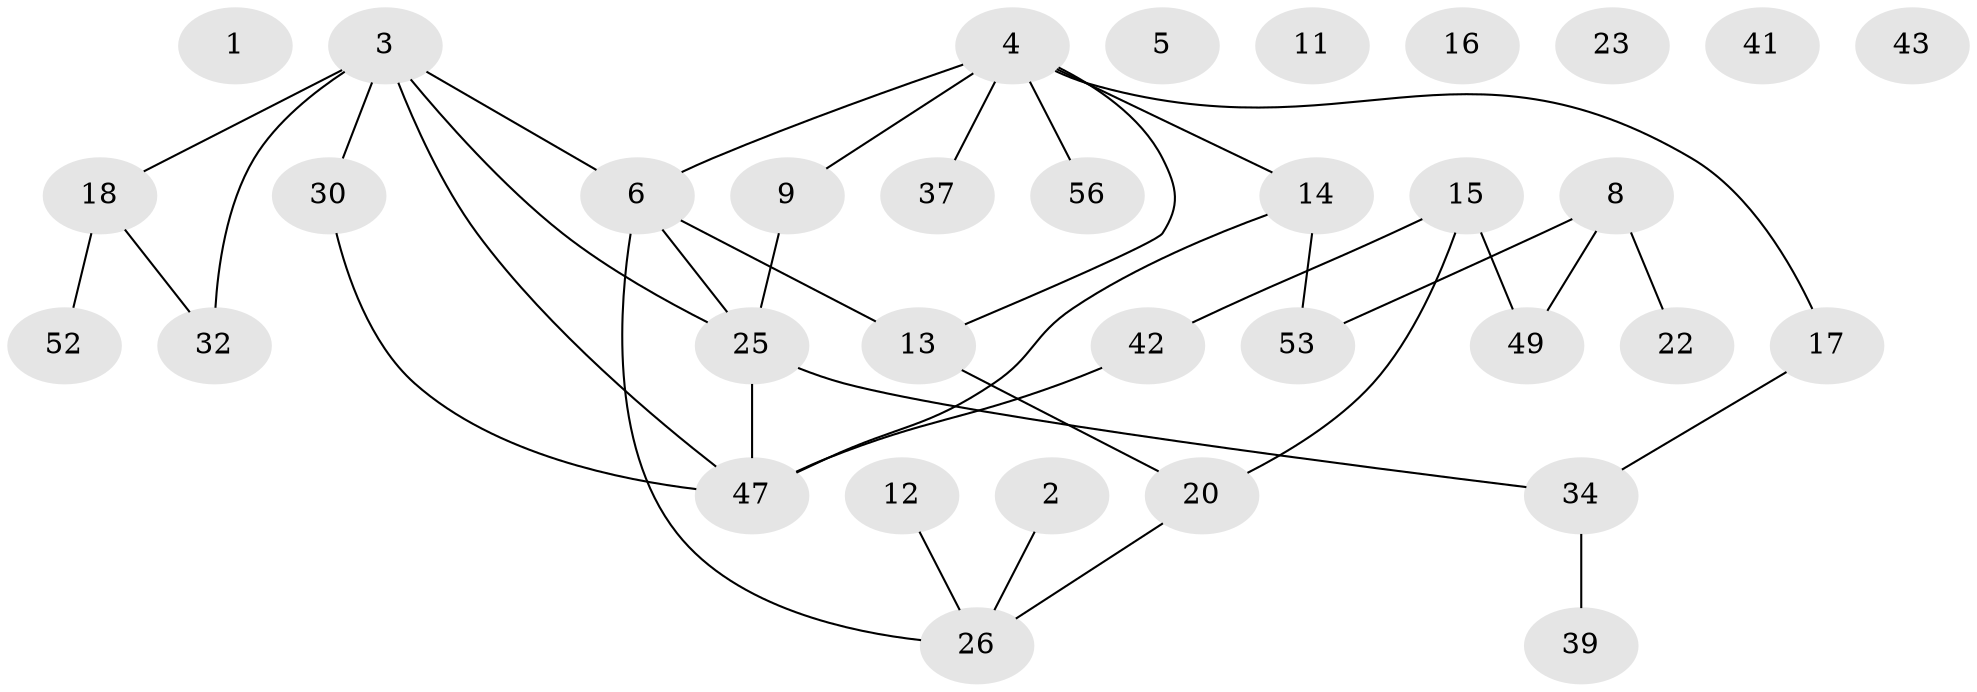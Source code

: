 // Generated by graph-tools (version 1.1) at 2025/23/03/03/25 07:23:24]
// undirected, 34 vertices, 37 edges
graph export_dot {
graph [start="1"]
  node [color=gray90,style=filled];
  1 [super="+48"];
  2 [super="+44"];
  3 [super="+31"];
  4 [super="+7"];
  5 [super="+28"];
  6 [super="+10"];
  8 [super="+19"];
  9 [super="+46"];
  11;
  12;
  13;
  14 [super="+21"];
  15 [super="+35"];
  16 [super="+27"];
  17 [super="+45"];
  18 [super="+24"];
  20 [super="+33"];
  22;
  23;
  25 [super="+29"];
  26 [super="+36"];
  30 [super="+40"];
  32 [super="+38"];
  34 [super="+50"];
  37;
  39 [super="+51"];
  41;
  42 [super="+55"];
  43;
  47 [super="+54"];
  49;
  52;
  53;
  56;
  2 -- 26;
  3 -- 18;
  3 -- 25;
  3 -- 32;
  3 -- 47;
  3 -- 6;
  3 -- 30;
  4 -- 37 [weight=2];
  4 -- 56;
  4 -- 6;
  4 -- 13;
  4 -- 14;
  4 -- 17;
  4 -- 9;
  6 -- 25;
  6 -- 26;
  6 -- 13;
  8 -- 22;
  8 -- 49;
  8 -- 53;
  9 -- 25;
  12 -- 26;
  13 -- 20;
  14 -- 53;
  14 -- 47;
  15 -- 49;
  15 -- 20;
  15 -- 42;
  17 -- 34;
  18 -- 52;
  18 -- 32;
  20 -- 26;
  25 -- 34;
  25 -- 47;
  30 -- 47;
  34 -- 39 [weight=2];
  42 -- 47;
}
